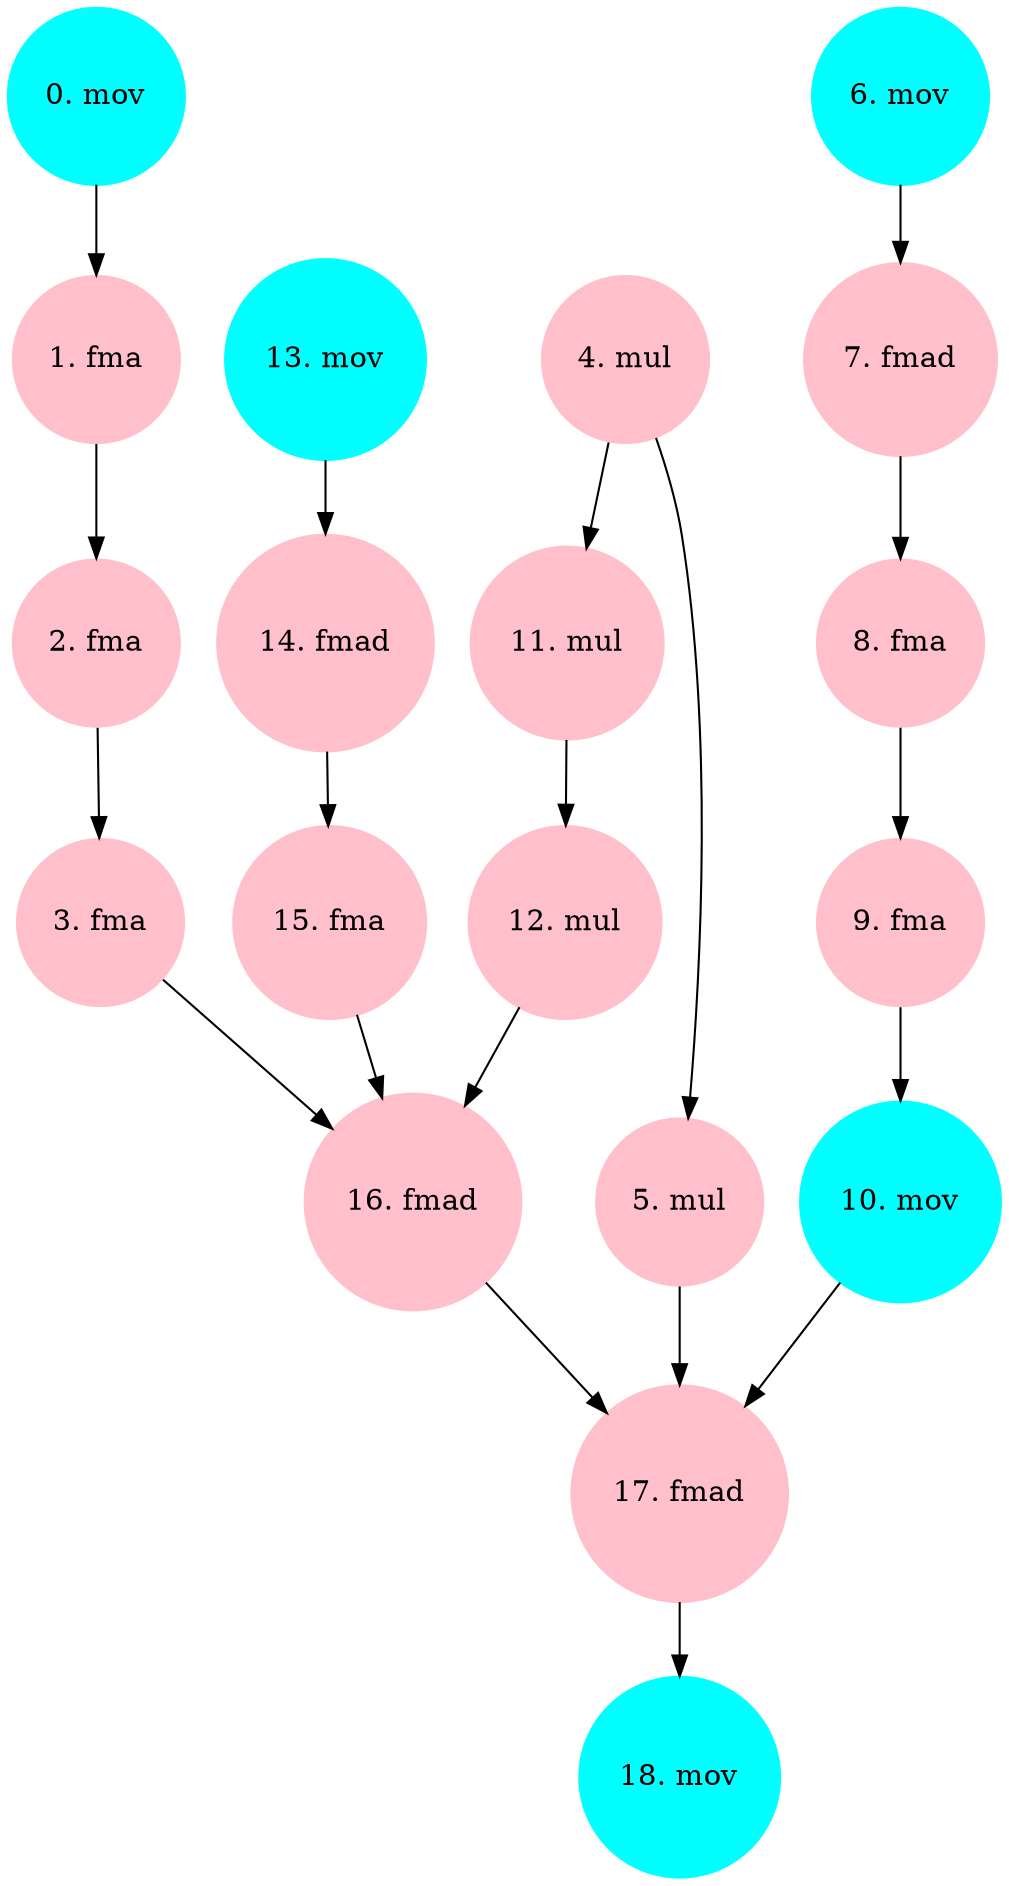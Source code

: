 digraph "IacaAnalysisGraph" {
	graph [
		fontsize = "14"
		fontname = "Times-Roman"
		fontcolor = "black"
	]
	node [
		fontsize = "14"
		fontname = "Times-Roman"
		fontcolor = "black"
		shape = "circle"
		style = "solid"
	]
	edge [
		fontsize = "14"
		fontname = "Times-Roman"
		fontcolor = "black"
		style = "solid"
	]
	"0" [
		fontsize = "14"
		fontname = "Times-Roman"
		fontcolor = "black"
		label = "0. mov"
		shape = "circle"
		style = "filled"
		color = "cyan"
	]
	"1" [
		fontsize = "14"
		fontname = "Times-Roman"
		fontcolor = "black"
		label = "1. fma"
		shape = "circle"
		style = "filled"
		color = "pink"
	]
	"2" [
		fontsize = "14"
		fontname = "Times-Roman"
		fontcolor = "black"
		label = "2. fma"
		shape = "circle"
		style = "filled"
		color = "pink"
	]
	"3" [
		fontsize = "14"
		fontname = "Times-Roman"
		fontcolor = "black"
		label = "3. fma"
		shape = "circle"
		style = "filled"
		color = "pink"
	]
	"4" [
		fontsize = "14"
		fontname = "Times-Roman"
		fontcolor = "black"
		label = "4. mul"
		shape = "circle"
		style = "filled"
		color = "pink"
	]
	"5" [
		fontsize = "14"
		fontname = "Times-Roman"
		fontcolor = "black"
		label = "5. mul"
		shape = "circle"
		style = "filled"
		color = "pink"
	]
	"6" [
		fontsize = "14"
		fontname = "Times-Roman"
		fontcolor = "black"
		label = "6. mov"
		shape = "circle"
		style = "filled"
		color = "cyan"
	]
	"7" [
		fontsize = "14"
		fontname = "Times-Roman"
		fontcolor = "black"
		label = "7. fmad"
		shape = "circle"
		style = "filled"
		color = "pink"
	]
	"8" [
		fontsize = "14"
		fontname = "Times-Roman"
		fontcolor = "black"
		label = "8. fma"
		shape = "circle"
		style = "filled"
		color = "pink"
	]
	"9" [
		fontsize = "14"
		fontname = "Times-Roman"
		fontcolor = "black"
		label = "9. fma"
		shape = "circle"
		style = "filled"
		color = "pink"
	]
	"10" [
		fontsize = "14"
		fontname = "Times-Roman"
		fontcolor = "black"
		label = "10. mov"
		shape = "circle"
		style = "filled"
		color = "cyan"
	]
	"11" [
		fontsize = "14"
		fontname = "Times-Roman"
		fontcolor = "black"
		label = "11. mul"
		shape = "circle"
		style = "filled"
		color = "pink"
	]
	"12" [
		fontsize = "14"
		fontname = "Times-Roman"
		fontcolor = "black"
		label = "12. mul"
		shape = "circle"
		style = "filled"
		color = "pink"
	]
	"13" [
		fontsize = "14"
		fontname = "Times-Roman"
		fontcolor = "black"
		label = "13. mov"
		shape = "circle"
		style = "filled"
		color = "cyan"
	]
	"14" [
		fontsize = "14"
		fontname = "Times-Roman"
		fontcolor = "black"
		label = "14. fmad"
		shape = "circle"
		style = "filled"
		color = "pink"
	]
	"15" [
		fontsize = "14"
		fontname = "Times-Roman"
		fontcolor = "black"
		label = "15. fma"
		shape = "circle"
		style = "filled"
		color = "pink"
	]
	"16" [
		fontsize = "14"
		fontname = "Times-Roman"
		fontcolor = "black"
		label = "16. fmad"
		shape = "circle"
		style = "filled"
		color = "pink"
	]
	"17" [
		fontsize = "14"
		fontname = "Times-Roman"
		fontcolor = "black"
		label = "17. fmad"
		shape = "circle"
		style = "filled"
		color = "pink"
	]
	"18" [
		fontsize = "14"
		fontname = "Times-Roman"
		fontcolor = "black"
		label = "18. mov"
		shape = "circle"
		style = "filled"
		color = "cyan"
	]
	"0" -> "1" [
		fontsize = "14"
		fontname = "Times-Roman"
		fontcolor = "black"
		style = "solid"
	]
	"1" -> "2" [
		fontsize = "14"
		fontname = "Times-Roman"
		fontcolor = "black"
		style = "solid"
	]
	"2" -> "3" [
		fontsize = "14"
		fontname = "Times-Roman"
		fontcolor = "black"
		style = "solid"
	]
	"4" -> "5" [
		fontsize = "14"
		fontname = "Times-Roman"
		fontcolor = "black"
		style = "solid"
	]
	"6" -> "7" [
		fontsize = "14"
		fontname = "Times-Roman"
		fontcolor = "black"
		style = "solid"
	]
	"7" -> "8" [
		fontsize = "14"
		fontname = "Times-Roman"
		fontcolor = "black"
		style = "solid"
	]
	"8" -> "9" [
		fontsize = "14"
		fontname = "Times-Roman"
		fontcolor = "black"
		style = "solid"
	]
	"9" -> "10" [
		fontsize = "14"
		fontname = "Times-Roman"
		fontcolor = "black"
		style = "solid"
	]
	"4" -> "11" [
		fontsize = "14"
		fontname = "Times-Roman"
		fontcolor = "black"
		style = "solid"
	]
	"11" -> "12" [
		fontsize = "14"
		fontname = "Times-Roman"
		fontcolor = "black"
		style = "solid"
	]
	"13" -> "14" [
		fontsize = "14"
		fontname = "Times-Roman"
		fontcolor = "black"
		style = "solid"
	]
	"14" -> "15" [
		fontsize = "14"
		fontname = "Times-Roman"
		fontcolor = "black"
		style = "solid"
	]
	"3" -> "16" [
		fontsize = "14"
		fontname = "Times-Roman"
		fontcolor = "black"
		style = "solid"
	]
	"12" -> "16" [
		fontsize = "14"
		fontname = "Times-Roman"
		fontcolor = "black"
		style = "solid"
	]
	"15" -> "16" [
		fontsize = "14"
		fontname = "Times-Roman"
		fontcolor = "black"
		style = "solid"
	]
	"16" -> "17" [
		fontsize = "14"
		fontname = "Times-Roman"
		fontcolor = "black"
		style = "solid"
	]
	"5" -> "17" [
		fontsize = "14"
		fontname = "Times-Roman"
		fontcolor = "black"
		style = "solid"
	]
	"10" -> "17" [
		fontsize = "14"
		fontname = "Times-Roman"
		fontcolor = "black"
		style = "solid"
	]
	"17" -> "18" [
		fontsize = "14"
		fontname = "Times-Roman"
		fontcolor = "black"
		style = "solid"
	]
}
